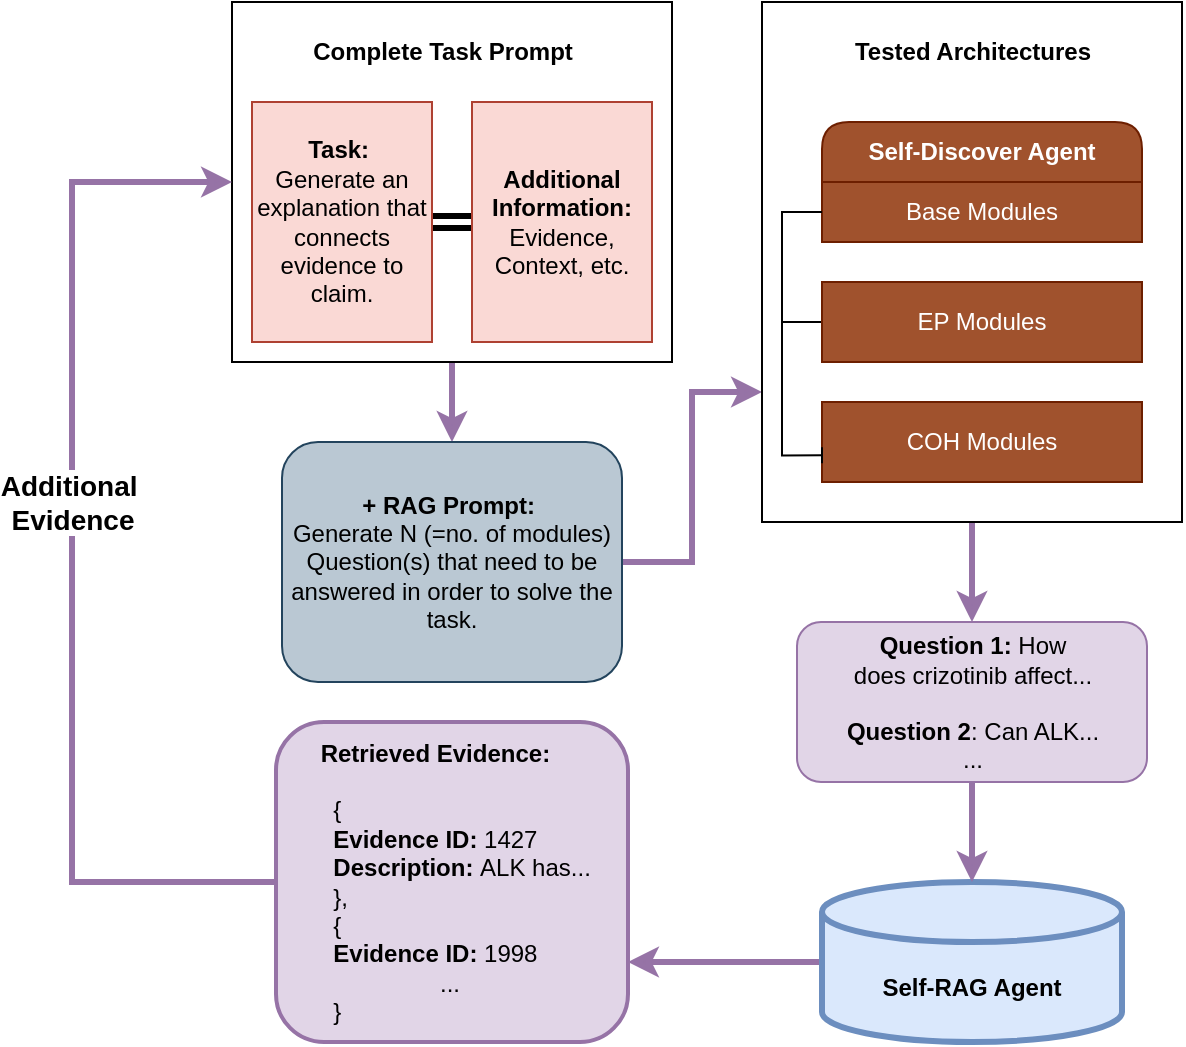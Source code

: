 <mxfile version="24.7.7">
  <diagram id="X9dp35aaHX3gi-LOfMCR" name="Strona-1">
    <mxGraphModel dx="2021" dy="756" grid="1" gridSize="10" guides="1" tooltips="1" connect="1" arrows="1" fold="1" page="1" pageScale="1" pageWidth="827" pageHeight="1169" math="0" shadow="0">
      <root>
        <mxCell id="0" />
        <mxCell id="1" parent="0" />
        <mxCell id="1ecQKhBJoIloujbFIrHV-33" style="edgeStyle=orthogonalEdgeStyle;rounded=0;orthogonalLoop=1;jettySize=auto;html=1;exitX=1;exitY=0.5;exitDx=0;exitDy=0;entryX=0;entryY=0.5;entryDx=0;entryDy=0;shape=link;strokeWidth=3;" parent="1" source="1ecQKhBJoIloujbFIrHV-8" target="1ecQKhBJoIloujbFIrHV-9" edge="1">
          <mxGeometry relative="1" as="geometry" />
        </mxCell>
        <mxCell id="1ecQKhBJoIloujbFIrHV-8" value="&lt;b&gt;Task:&amp;nbsp;&lt;/b&gt;&lt;div&gt;Generate an explanation that connects evidence to claim.&lt;/div&gt;" style="rounded=0;whiteSpace=wrap;html=1;fillColor=#fad9d5;strokeColor=#ae4132;" parent="1" vertex="1">
          <mxGeometry x="20" y="110" width="90" height="120" as="geometry" />
        </mxCell>
        <mxCell id="1ecQKhBJoIloujbFIrHV-9" value="&lt;b&gt;Additional Information: &lt;/b&gt;Evidence, Context, etc." style="rounded=0;whiteSpace=wrap;html=1;fillColor=#fad9d5;strokeColor=#ae4132;" parent="1" vertex="1">
          <mxGeometry x="130" y="110" width="90" height="120" as="geometry" />
        </mxCell>
        <mxCell id="1ecQKhBJoIloujbFIrHV-69" style="edgeStyle=orthogonalEdgeStyle;rounded=0;orthogonalLoop=1;jettySize=auto;html=1;exitX=0;exitY=0.5;exitDx=0;exitDy=0;exitPerimeter=0;entryX=1;entryY=0.75;entryDx=0;entryDy=0;strokeWidth=3;fillColor=#e1d5e7;strokeColor=#9673a6;" parent="1" source="1ecQKhBJoIloujbFIrHV-25" target="1ecQKhBJoIloujbFIrHV-67" edge="1">
          <mxGeometry relative="1" as="geometry" />
        </mxCell>
        <mxCell id="1ecQKhBJoIloujbFIrHV-25" value="&lt;b&gt;Self-RAG Agent&lt;/b&gt;" style="shape=cylinder3;whiteSpace=wrap;html=1;boundedLbl=1;backgroundOutline=1;size=15;fillColor=#dae8fc;strokeColor=#6c8ebf;strokeWidth=3;" parent="1" vertex="1">
          <mxGeometry x="305" y="500" width="150" height="80" as="geometry" />
        </mxCell>
        <mxCell id="1ecQKhBJoIloujbFIrHV-58" style="edgeStyle=orthogonalEdgeStyle;rounded=0;orthogonalLoop=1;jettySize=auto;html=1;exitX=0.5;exitY=1;exitDx=0;exitDy=0;entryX=0.5;entryY=0;entryDx=0;entryDy=0;strokeWidth=3;fillColor=#e1d5e7;strokeColor=#9673a6;" parent="1" source="1ecQKhBJoIloujbFIrHV-35" target="1ecQKhBJoIloujbFIrHV-37" edge="1">
          <mxGeometry relative="1" as="geometry" />
        </mxCell>
        <mxCell id="1ecQKhBJoIloujbFIrHV-35" value="" style="rounded=0;whiteSpace=wrap;html=1;fillColor=none;" parent="1" vertex="1">
          <mxGeometry x="10" y="60" width="220" height="180" as="geometry" />
        </mxCell>
        <mxCell id="1ecQKhBJoIloujbFIrHV-36" value="&lt;b&gt;Complete Task Prompt&lt;/b&gt;" style="text;html=1;align=center;verticalAlign=middle;resizable=0;points=[];autosize=1;strokeColor=none;fillColor=none;" parent="1" vertex="1">
          <mxGeometry x="40" y="70" width="150" height="30" as="geometry" />
        </mxCell>
        <mxCell id="1ecQKhBJoIloujbFIrHV-59" style="edgeStyle=orthogonalEdgeStyle;rounded=0;orthogonalLoop=1;jettySize=auto;html=1;entryX=0;entryY=0.75;entryDx=0;entryDy=0;strokeWidth=3;fillColor=#e1d5e7;strokeColor=#9673a6;" parent="1" source="1ecQKhBJoIloujbFIrHV-37" target="1ecQKhBJoIloujbFIrHV-48" edge="1">
          <mxGeometry relative="1" as="geometry" />
        </mxCell>
        <mxCell id="1ecQKhBJoIloujbFIrHV-37" value="&lt;b&gt;+ RAG Prompt:&amp;nbsp;&lt;/b&gt;&lt;div&gt;Generate N (=no. of modules) Question(s) that need to be answered in order to solve the task.&lt;/div&gt;" style="rounded=1;whiteSpace=wrap;html=1;fillColor=#bac8d3;strokeColor=#23445d;" parent="1" vertex="1">
          <mxGeometry x="35" y="280" width="170" height="120" as="geometry" />
        </mxCell>
        <mxCell id="1ecQKhBJoIloujbFIrHV-41" style="edgeStyle=orthogonalEdgeStyle;rounded=0;orthogonalLoop=1;jettySize=auto;html=1;exitX=0;exitY=0.75;exitDx=0;exitDy=0;entryX=0;entryY=0.5;entryDx=0;entryDy=0;endArrow=baseDash;endFill=0;" parent="1" source="1ecQKhBJoIloujbFIrHV-38" target="1ecQKhBJoIloujbFIrHV-40" edge="1">
          <mxGeometry relative="1" as="geometry" />
        </mxCell>
        <mxCell id="1ecQKhBJoIloujbFIrHV-38" value="&lt;b&gt;Self-Discover Agent&lt;/b&gt;" style="swimlane;fontStyle=0;childLayout=stackLayout;horizontal=1;startSize=30;horizontalStack=0;resizeParent=1;resizeParentMax=0;resizeLast=0;collapsible=1;marginBottom=0;whiteSpace=wrap;html=1;fillColor=#a0522d;strokeColor=#6D1F00;rounded=1;align=center;fontColor=#ffffff;" parent="1" vertex="1">
          <mxGeometry x="305" y="120" width="160" height="60" as="geometry" />
        </mxCell>
        <mxCell id="1ecQKhBJoIloujbFIrHV-39" value="Base Modules" style="text;strokeColor=#6D1F00;fillColor=#a0522d;align=center;verticalAlign=middle;spacingLeft=4;spacingRight=4;overflow=hidden;points=[[0,0.5],[1,0.5]];portConstraint=eastwest;rotatable=0;whiteSpace=wrap;html=1;fontColor=#ffffff;" parent="1ecQKhBJoIloujbFIrHV-38" vertex="1">
          <mxGeometry y="30" width="160" height="30" as="geometry" />
        </mxCell>
        <mxCell id="1ecQKhBJoIloujbFIrHV-40" value="EP Modules" style="text;strokeColor=#6D1F00;fillColor=#a0522d;align=center;verticalAlign=middle;spacingLeft=4;spacingRight=4;overflow=hidden;points=[[0,0.5],[1,0.5]];portConstraint=eastwest;rotatable=0;whiteSpace=wrap;html=1;fontColor=#ffffff;" parent="1" vertex="1">
          <mxGeometry x="305" y="200" width="160" height="40" as="geometry" />
        </mxCell>
        <mxCell id="1ecQKhBJoIloujbFIrHV-42" value="COH Modules" style="text;strokeColor=#6D1F00;fillColor=#a0522d;align=center;verticalAlign=middle;spacingLeft=4;spacingRight=4;overflow=hidden;points=[[0,0.5],[1,0.5]];portConstraint=eastwest;rotatable=0;whiteSpace=wrap;html=1;fontColor=#ffffff;" parent="1" vertex="1">
          <mxGeometry x="305" y="260" width="160" height="40" as="geometry" />
        </mxCell>
        <mxCell id="1ecQKhBJoIloujbFIrHV-43" style="edgeStyle=orthogonalEdgeStyle;rounded=0;orthogonalLoop=1;jettySize=auto;html=1;exitX=0;exitY=0.5;exitDx=0;exitDy=0;entryX=0;entryY=0.667;entryDx=0;entryDy=0;entryPerimeter=0;endArrow=baseDash;endFill=0;" parent="1" source="1ecQKhBJoIloujbFIrHV-39" target="1ecQKhBJoIloujbFIrHV-42" edge="1">
          <mxGeometry relative="1" as="geometry">
            <mxPoint x="635" y="25.0" as="targetPoint" />
          </mxGeometry>
        </mxCell>
        <mxCell id="1ecQKhBJoIloujbFIrHV-61" style="edgeStyle=orthogonalEdgeStyle;rounded=0;orthogonalLoop=1;jettySize=auto;html=1;exitX=0.5;exitY=1;exitDx=0;exitDy=0;entryX=0.5;entryY=0;entryDx=0;entryDy=0;strokeWidth=3;fillColor=#e1d5e7;strokeColor=#9673a6;" parent="1" source="1ecQKhBJoIloujbFIrHV-48" target="1ecQKhBJoIloujbFIrHV-60" edge="1">
          <mxGeometry relative="1" as="geometry" />
        </mxCell>
        <mxCell id="1ecQKhBJoIloujbFIrHV-48" value="" style="rounded=0;whiteSpace=wrap;html=1;fillColor=none;" parent="1" vertex="1">
          <mxGeometry x="275" y="60" width="210" height="260" as="geometry" />
        </mxCell>
        <mxCell id="1ecQKhBJoIloujbFIrHV-49" value="&lt;b&gt;Tested Architectures&lt;/b&gt;" style="text;html=1;align=center;verticalAlign=middle;resizable=0;points=[];autosize=1;strokeColor=none;fillColor=none;" parent="1" vertex="1">
          <mxGeometry x="310" y="70" width="140" height="30" as="geometry" />
        </mxCell>
        <mxCell id="1ecQKhBJoIloujbFIrHV-60" value="&lt;p style=&quot;line-height: 130%;&quot;&gt;&lt;b&gt;Question 1: &lt;/b&gt;How does&amp;nbsp;crizotinib affect...&lt;/p&gt;&lt;div&gt;&lt;div&gt;&lt;b&gt;Question 2&lt;/b&gt;: Can ALK...&lt;/div&gt;&lt;div&gt;...&lt;/div&gt;&lt;/div&gt;&lt;p&gt;&lt;/p&gt;" style="rounded=1;whiteSpace=wrap;html=1;fillColor=#e1d5e7;strokeColor=#9673a6;" parent="1" vertex="1">
          <mxGeometry x="292.5" y="370" width="175" height="80" as="geometry" />
        </mxCell>
        <mxCell id="1ecQKhBJoIloujbFIrHV-62" style="edgeStyle=orthogonalEdgeStyle;rounded=0;orthogonalLoop=1;jettySize=auto;html=1;exitX=0.5;exitY=1;exitDx=0;exitDy=0;entryX=0.5;entryY=0;entryDx=0;entryDy=0;entryPerimeter=0;fillColor=#e1d5e7;strokeColor=#9673a6;strokeWidth=3;" parent="1" source="1ecQKhBJoIloujbFIrHV-60" target="1ecQKhBJoIloujbFIrHV-25" edge="1">
          <mxGeometry relative="1" as="geometry" />
        </mxCell>
        <mxCell id="1ecQKhBJoIloujbFIrHV-72" style="edgeStyle=orthogonalEdgeStyle;rounded=0;orthogonalLoop=1;jettySize=auto;html=1;exitX=0;exitY=0.5;exitDx=0;exitDy=0;entryX=0;entryY=0.5;entryDx=0;entryDy=0;fillColor=#e1d5e7;strokeColor=#9673a6;strokeWidth=3;" parent="1" source="1ecQKhBJoIloujbFIrHV-67" target="1ecQKhBJoIloujbFIrHV-35" edge="1">
          <mxGeometry relative="1" as="geometry">
            <Array as="points">
              <mxPoint x="-70" y="500" />
              <mxPoint x="-70" y="150" />
            </Array>
          </mxGeometry>
        </mxCell>
        <mxCell id="1ecQKhBJoIloujbFIrHV-73" value="&lt;b style=&quot;font-size: 14px;&quot;&gt;&lt;font style=&quot;font-size: 14px;&quot;&gt;Additional&amp;nbsp;&lt;/font&gt;&lt;/b&gt;&lt;div style=&quot;font-size: 14px;&quot;&gt;&lt;b style=&quot;&quot;&gt;&lt;font style=&quot;font-size: 14px;&quot;&gt;Evidence&lt;/font&gt;&lt;/b&gt;&lt;/div&gt;" style="edgeLabel;html=1;align=center;verticalAlign=middle;resizable=0;points=[];" parent="1ecQKhBJoIloujbFIrHV-72" vertex="1" connectable="0">
          <mxGeometry x="0.309" y="-1" relative="1" as="geometry">
            <mxPoint x="-1" y="56" as="offset" />
          </mxGeometry>
        </mxCell>
        <mxCell id="1ecQKhBJoIloujbFIrHV-67" value="&lt;div style=&quot;text-align: center;&quot;&gt;&lt;b style=&quot;background-color: initial;&quot;&gt;Retrieved Evidence:&lt;/b&gt;&lt;/div&gt;&lt;div&gt;&lt;span style=&quot;background-color: initial;&quot;&gt;&lt;br&gt;&lt;/span&gt;&lt;/div&gt;&lt;div&gt;&lt;span style=&quot;background-color: initial;&quot;&gt;&lt;span style=&quot;white-space: pre;&quot;&gt;&#x9;&lt;/span&gt;{&lt;/span&gt;&lt;/div&gt;&lt;div&gt;&lt;span style=&quot;white-space: pre;&quot;&gt;&#x9;&lt;/span&gt;&lt;b&gt;Evidence ID: &lt;/b&gt;1427&lt;br&gt;&lt;div&gt;&lt;span style=&quot;white-space: pre;&quot;&gt;&#x9;&lt;/span&gt;&lt;b&gt;D&lt;span style=&quot;background-color: initial;&quot;&gt;escription:&amp;nbsp;&lt;/span&gt;&lt;/b&gt;&lt;span style=&quot;background-color: initial;&quot;&gt;ALK has...&lt;/span&gt;&lt;br&gt;&lt;/div&gt;&lt;/div&gt;&lt;div&gt;&lt;span style=&quot;background-color: initial;&quot;&gt;&lt;span style=&quot;white-space: pre;&quot;&gt;&#x9;&lt;/span&gt;},&lt;br&gt;&lt;/span&gt;&lt;/div&gt;&lt;div&gt;&lt;span style=&quot;background-color: initial;&quot;&gt;&lt;span style=&quot;white-space: pre;&quot;&gt;&#x9;&lt;/span&gt;{&lt;br&gt;&lt;/span&gt;&lt;/div&gt;&lt;div&gt;&lt;span style=&quot;background-color: initial;&quot;&gt;&lt;span style=&quot;white-space: pre;&quot;&gt;&#x9;&lt;/span&gt;&lt;b&gt;Evidence ID: &lt;/b&gt;1998&lt;br&gt;&lt;/span&gt;&lt;/div&gt;&lt;div&gt;&lt;span style=&quot;background-color: initial;&quot;&gt;&lt;span style=&quot;white-space: pre;&quot;&gt;&#x9;&lt;/span&gt;&lt;span style=&quot;white-space: pre;&quot;&gt;&#x9;&lt;/span&gt;&lt;span style=&quot;white-space: pre;&quot;&gt;&#x9;&lt;/span&gt;...&lt;br&gt;&lt;/span&gt;&lt;/div&gt;&lt;div&gt;&lt;span style=&quot;background-color: initial;&quot;&gt;&lt;span style=&quot;white-space: pre;&quot;&gt;&#x9;&lt;/span&gt;}&lt;br&gt;&lt;/span&gt;&lt;/div&gt;" style="rounded=1;whiteSpace=wrap;html=1;strokeWidth=2;fillColor=#e1d5e7;strokeColor=#9673a6;align=left;" parent="1" vertex="1">
          <mxGeometry x="32" y="420" width="176" height="160" as="geometry" />
        </mxCell>
      </root>
    </mxGraphModel>
  </diagram>
</mxfile>
